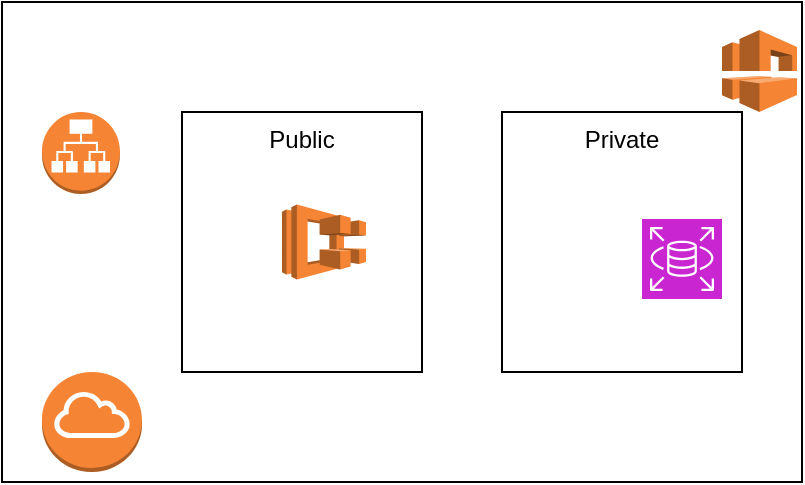 <mxfile version="24.4.10" type="device">
  <diagram name="Page-1" id="uiPUXeWtWGbIMVe5A0ql">
    <mxGraphModel dx="2074" dy="1146" grid="1" gridSize="10" guides="1" tooltips="1" connect="1" arrows="1" fold="1" page="1" pageScale="1" pageWidth="850" pageHeight="1100" math="0" shadow="0">
      <root>
        <mxCell id="0" />
        <mxCell id="1" parent="0" />
        <mxCell id="62F7zYhxVCOal3eroaou-1" value="" style="rounded=0;whiteSpace=wrap;html=1;" vertex="1" parent="1">
          <mxGeometry x="50" y="266" width="400" height="240" as="geometry" />
        </mxCell>
        <mxCell id="62F7zYhxVCOal3eroaou-2" value="" style="outlineConnect=0;dashed=0;verticalLabelPosition=bottom;verticalAlign=top;align=center;html=1;shape=mxgraph.aws3.vpc;fillColor=#F58534;gradientColor=none;" vertex="1" parent="1">
          <mxGeometry x="410" y="280" width="37.5" height="41" as="geometry" />
        </mxCell>
        <mxCell id="62F7zYhxVCOal3eroaou-3" value="Private" style="rounded=0;whiteSpace=wrap;html=1;verticalAlign=top;" vertex="1" parent="1">
          <mxGeometry x="300" y="321" width="120" height="130" as="geometry" />
        </mxCell>
        <mxCell id="62F7zYhxVCOal3eroaou-4" value="Public" style="rounded=0;whiteSpace=wrap;html=1;verticalAlign=top;" vertex="1" parent="1">
          <mxGeometry x="140" y="321" width="120" height="130" as="geometry" />
        </mxCell>
        <mxCell id="62F7zYhxVCOal3eroaou-5" value="" style="outlineConnect=0;dashed=0;verticalLabelPosition=bottom;verticalAlign=top;align=center;html=1;shape=mxgraph.aws3.application_load_balancer;fillColor=#F58534;gradientColor=none;textShadow=0;" vertex="1" parent="1">
          <mxGeometry x="70" y="321" width="39" height="41" as="geometry" />
        </mxCell>
        <mxCell id="62F7zYhxVCOal3eroaou-6" value="" style="sketch=0;points=[[0,0,0],[0.25,0,0],[0.5,0,0],[0.75,0,0],[1,0,0],[0,1,0],[0.25,1,0],[0.5,1,0],[0.75,1,0],[1,1,0],[0,0.25,0],[0,0.5,0],[0,0.75,0],[1,0.25,0],[1,0.5,0],[1,0.75,0]];outlineConnect=0;fontColor=#232F3E;fillColor=#C925D1;strokeColor=#ffffff;dashed=0;verticalLabelPosition=bottom;verticalAlign=top;align=center;html=1;fontSize=12;fontStyle=0;aspect=fixed;shape=mxgraph.aws4.resourceIcon;resIcon=mxgraph.aws4.rds;" vertex="1" parent="1">
          <mxGeometry x="370" y="374.5" width="40" height="40" as="geometry" />
        </mxCell>
        <mxCell id="62F7zYhxVCOal3eroaou-7" value="" style="outlineConnect=0;dashed=0;verticalLabelPosition=bottom;verticalAlign=top;align=center;html=1;shape=mxgraph.aws3.internet_gateway;fillColor=#F58534;gradientColor=none;" vertex="1" parent="1">
          <mxGeometry x="70" y="451" width="50" height="50" as="geometry" />
        </mxCell>
        <mxCell id="62F7zYhxVCOal3eroaou-8" value="" style="outlineConnect=0;dashed=0;verticalLabelPosition=bottom;verticalAlign=top;align=center;html=1;shape=mxgraph.aws3.ecs;fillColor=#F58534;gradientColor=none;" vertex="1" parent="1">
          <mxGeometry x="190" y="367.25" width="42" height="37.5" as="geometry" />
        </mxCell>
      </root>
    </mxGraphModel>
  </diagram>
</mxfile>
